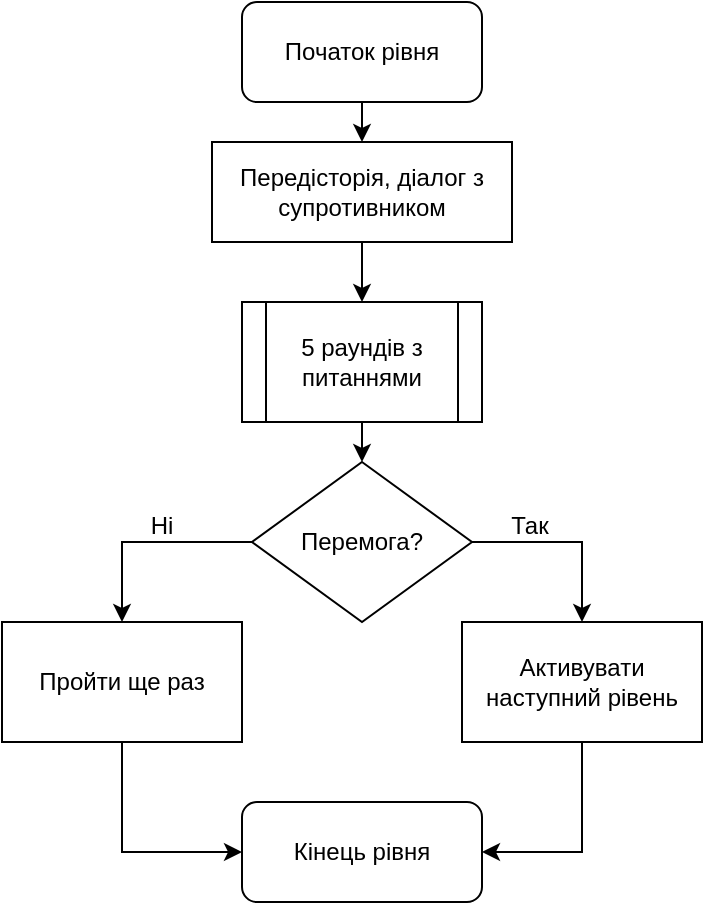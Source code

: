 <mxfile version="21.3.2" type="device">
  <diagram name="Page-1" id="gzf5twS7wkLdhbudSuB0">
    <mxGraphModel dx="1050" dy="548" grid="1" gridSize="10" guides="1" tooltips="1" connect="1" arrows="1" fold="1" page="1" pageScale="1" pageWidth="850" pageHeight="1100" math="0" shadow="0">
      <root>
        <mxCell id="0" />
        <mxCell id="1" parent="0" />
        <mxCell id="ZfOhiTnNsF2f3ChmMLkx-9" style="edgeStyle=orthogonalEdgeStyle;rounded=0;orthogonalLoop=1;jettySize=auto;html=1;exitX=0.5;exitY=1;exitDx=0;exitDy=0;entryX=0.5;entryY=0;entryDx=0;entryDy=0;" parent="1" source="ZfOhiTnNsF2f3ChmMLkx-2" target="ZfOhiTnNsF2f3ChmMLkx-3" edge="1">
          <mxGeometry relative="1" as="geometry" />
        </mxCell>
        <mxCell id="ZfOhiTnNsF2f3ChmMLkx-2" value="Початок рівня" style="rounded=1;whiteSpace=wrap;html=1;" parent="1" vertex="1">
          <mxGeometry x="180" y="90" width="120" height="50" as="geometry" />
        </mxCell>
        <mxCell id="ZfOhiTnNsF2f3ChmMLkx-10" style="edgeStyle=orthogonalEdgeStyle;rounded=0;orthogonalLoop=1;jettySize=auto;html=1;exitX=0.5;exitY=1;exitDx=0;exitDy=0;entryX=0.5;entryY=0;entryDx=0;entryDy=0;" parent="1" source="ZfOhiTnNsF2f3ChmMLkx-3" target="ZfOhiTnNsF2f3ChmMLkx-6" edge="1">
          <mxGeometry relative="1" as="geometry" />
        </mxCell>
        <mxCell id="ZfOhiTnNsF2f3ChmMLkx-3" value="Передісторія, діалог з супротивником" style="rounded=1;whiteSpace=wrap;html=1;arcSize=0;" parent="1" vertex="1">
          <mxGeometry x="165" y="160" width="150" height="50" as="geometry" />
        </mxCell>
        <mxCell id="ZfOhiTnNsF2f3ChmMLkx-4" value="Кінець рівня" style="rounded=1;whiteSpace=wrap;html=1;" parent="1" vertex="1">
          <mxGeometry x="180" y="490" width="120" height="50" as="geometry" />
        </mxCell>
        <mxCell id="ZfOhiTnNsF2f3ChmMLkx-11" style="edgeStyle=orthogonalEdgeStyle;rounded=0;orthogonalLoop=1;jettySize=auto;html=1;exitX=0.5;exitY=1;exitDx=0;exitDy=0;entryX=0.5;entryY=0;entryDx=0;entryDy=0;" parent="1" source="ZfOhiTnNsF2f3ChmMLkx-6" target="ZfOhiTnNsF2f3ChmMLkx-7" edge="1">
          <mxGeometry relative="1" as="geometry" />
        </mxCell>
        <mxCell id="ZfOhiTnNsF2f3ChmMLkx-6" value="5 раундів з питаннями" style="shape=process;whiteSpace=wrap;html=1;backgroundOutline=1;" parent="1" vertex="1">
          <mxGeometry x="180" y="240" width="120" height="60" as="geometry" />
        </mxCell>
        <mxCell id="ZfOhiTnNsF2f3ChmMLkx-13" style="edgeStyle=orthogonalEdgeStyle;rounded=0;orthogonalLoop=1;jettySize=auto;html=1;exitX=1;exitY=0.5;exitDx=0;exitDy=0;entryX=0.5;entryY=0;entryDx=0;entryDy=0;" parent="1" source="ZfOhiTnNsF2f3ChmMLkx-7" target="ZfOhiTnNsF2f3ChmMLkx-12" edge="1">
          <mxGeometry relative="1" as="geometry" />
        </mxCell>
        <mxCell id="JcRo6BfhDNazYD65Mb0s-2" style="edgeStyle=orthogonalEdgeStyle;rounded=0;orthogonalLoop=1;jettySize=auto;html=1;exitX=0;exitY=0.5;exitDx=0;exitDy=0;entryX=0.5;entryY=0;entryDx=0;entryDy=0;" edge="1" parent="1" source="ZfOhiTnNsF2f3ChmMLkx-7" target="JcRo6BfhDNazYD65Mb0s-1">
          <mxGeometry relative="1" as="geometry" />
        </mxCell>
        <mxCell id="ZfOhiTnNsF2f3ChmMLkx-7" value="Перемога?" style="rhombus;whiteSpace=wrap;html=1;" parent="1" vertex="1">
          <mxGeometry x="185" y="320" width="110" height="80" as="geometry" />
        </mxCell>
        <mxCell id="ZfOhiTnNsF2f3ChmMLkx-15" style="edgeStyle=orthogonalEdgeStyle;rounded=0;orthogonalLoop=1;jettySize=auto;html=1;entryX=1;entryY=0.5;entryDx=0;entryDy=0;" parent="1" source="ZfOhiTnNsF2f3ChmMLkx-12" target="ZfOhiTnNsF2f3ChmMLkx-4" edge="1">
          <mxGeometry relative="1" as="geometry" />
        </mxCell>
        <mxCell id="ZfOhiTnNsF2f3ChmMLkx-12" value="Активувати наступний рівень" style="rounded=0;whiteSpace=wrap;html=1;" parent="1" vertex="1">
          <mxGeometry x="290" y="400" width="120" height="60" as="geometry" />
        </mxCell>
        <mxCell id="ZfOhiTnNsF2f3ChmMLkx-14" value="Так" style="text;html=1;strokeColor=none;fillColor=none;align=center;verticalAlign=middle;whiteSpace=wrap;rounded=0;" parent="1" vertex="1">
          <mxGeometry x="294" y="337" width="60" height="30" as="geometry" />
        </mxCell>
        <mxCell id="JcRo6BfhDNazYD65Mb0s-4" style="edgeStyle=orthogonalEdgeStyle;rounded=0;orthogonalLoop=1;jettySize=auto;html=1;exitX=0.5;exitY=1;exitDx=0;exitDy=0;entryX=0;entryY=0.5;entryDx=0;entryDy=0;" edge="1" parent="1" source="JcRo6BfhDNazYD65Mb0s-1" target="ZfOhiTnNsF2f3ChmMLkx-4">
          <mxGeometry relative="1" as="geometry" />
        </mxCell>
        <mxCell id="JcRo6BfhDNazYD65Mb0s-1" value="Пройти ще раз" style="rounded=0;whiteSpace=wrap;html=1;" vertex="1" parent="1">
          <mxGeometry x="60" y="400" width="120" height="60" as="geometry" />
        </mxCell>
        <mxCell id="JcRo6BfhDNazYD65Mb0s-3" value="Ні" style="text;html=1;strokeColor=none;fillColor=none;align=center;verticalAlign=middle;whiteSpace=wrap;rounded=0;" vertex="1" parent="1">
          <mxGeometry x="110" y="337" width="60" height="30" as="geometry" />
        </mxCell>
      </root>
    </mxGraphModel>
  </diagram>
</mxfile>

